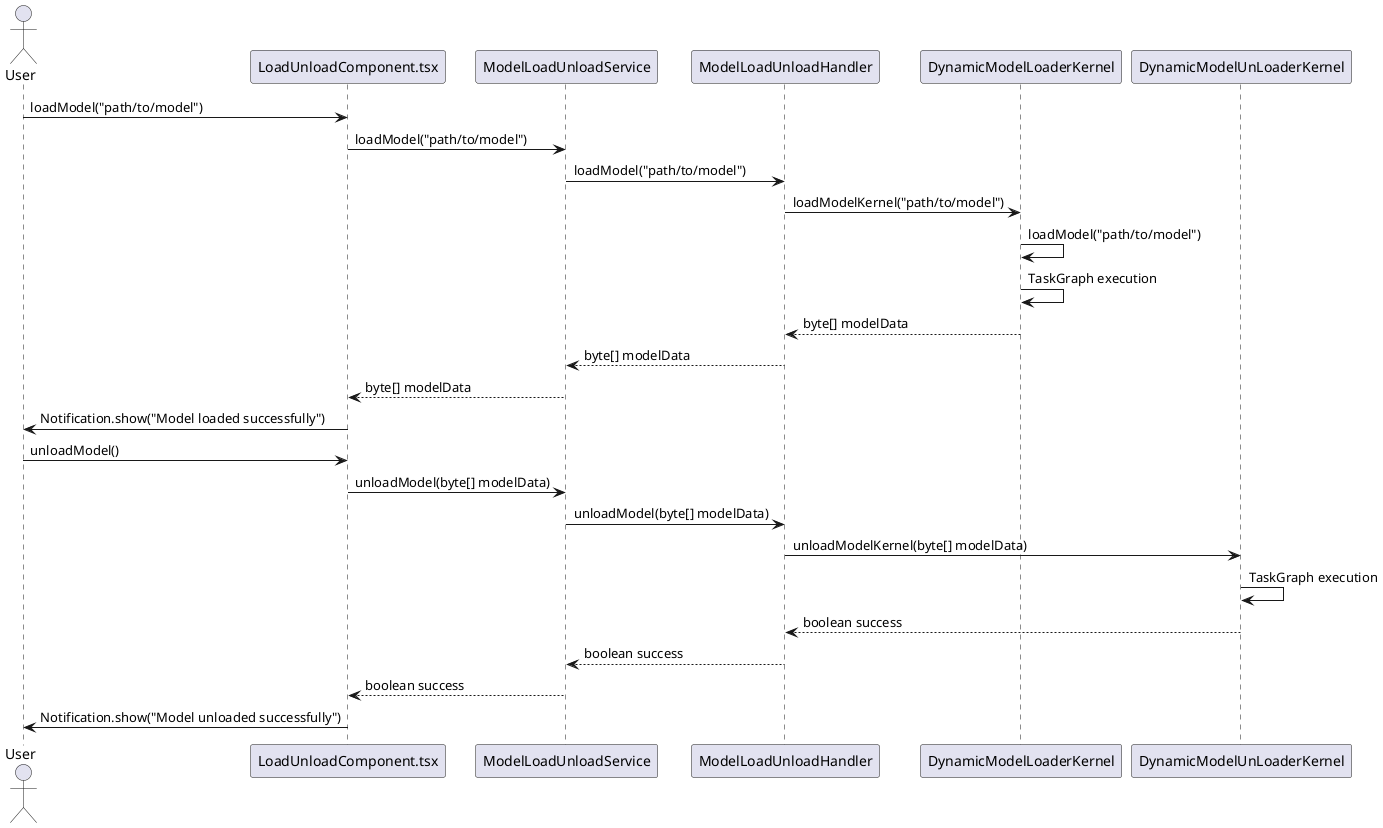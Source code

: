 @startuml loaders_sequence

actor User

participant "LoadUnloadComponent.tsx" as LUC
participant "ModelLoadUnloadService" as MLUS
participant "ModelLoadUnloadHandler" as MLUH
participant "DynamicModelLoaderKernel" as DMLK
participant "DynamicModelUnLoaderKernel" as DMUK

User -> LUC: loadModel("path/to/model")
LUC -> MLUS: loadModel("path/to/model")
MLUS -> MLUH: loadModel("path/to/model")
MLUH -> DMLK: loadModelKernel("path/to/model")
DMLK -> DMLK: loadModel("path/to/model")
DMLK -> DMLK: TaskGraph execution
DMLK --> MLUH: byte[] modelData
MLUH --> MLUS: byte[] modelData
MLUS --> LUC: byte[] modelData
LUC -> User: Notification.show("Model loaded successfully")

User -> LUC: unloadModel()
LUC -> MLUS: unloadModel(byte[] modelData)
MLUS -> MLUH: unloadModel(byte[] modelData)
MLUH -> DMUK: unloadModelKernel(byte[] modelData)
DMUK -> DMUK: TaskGraph execution
DMUK --> MLUH: boolean success
MLUH --> MLUS: boolean success
MLUS --> LUC: boolean success
LUC -> User: Notification.show("Model unloaded successfully")

@enduml
